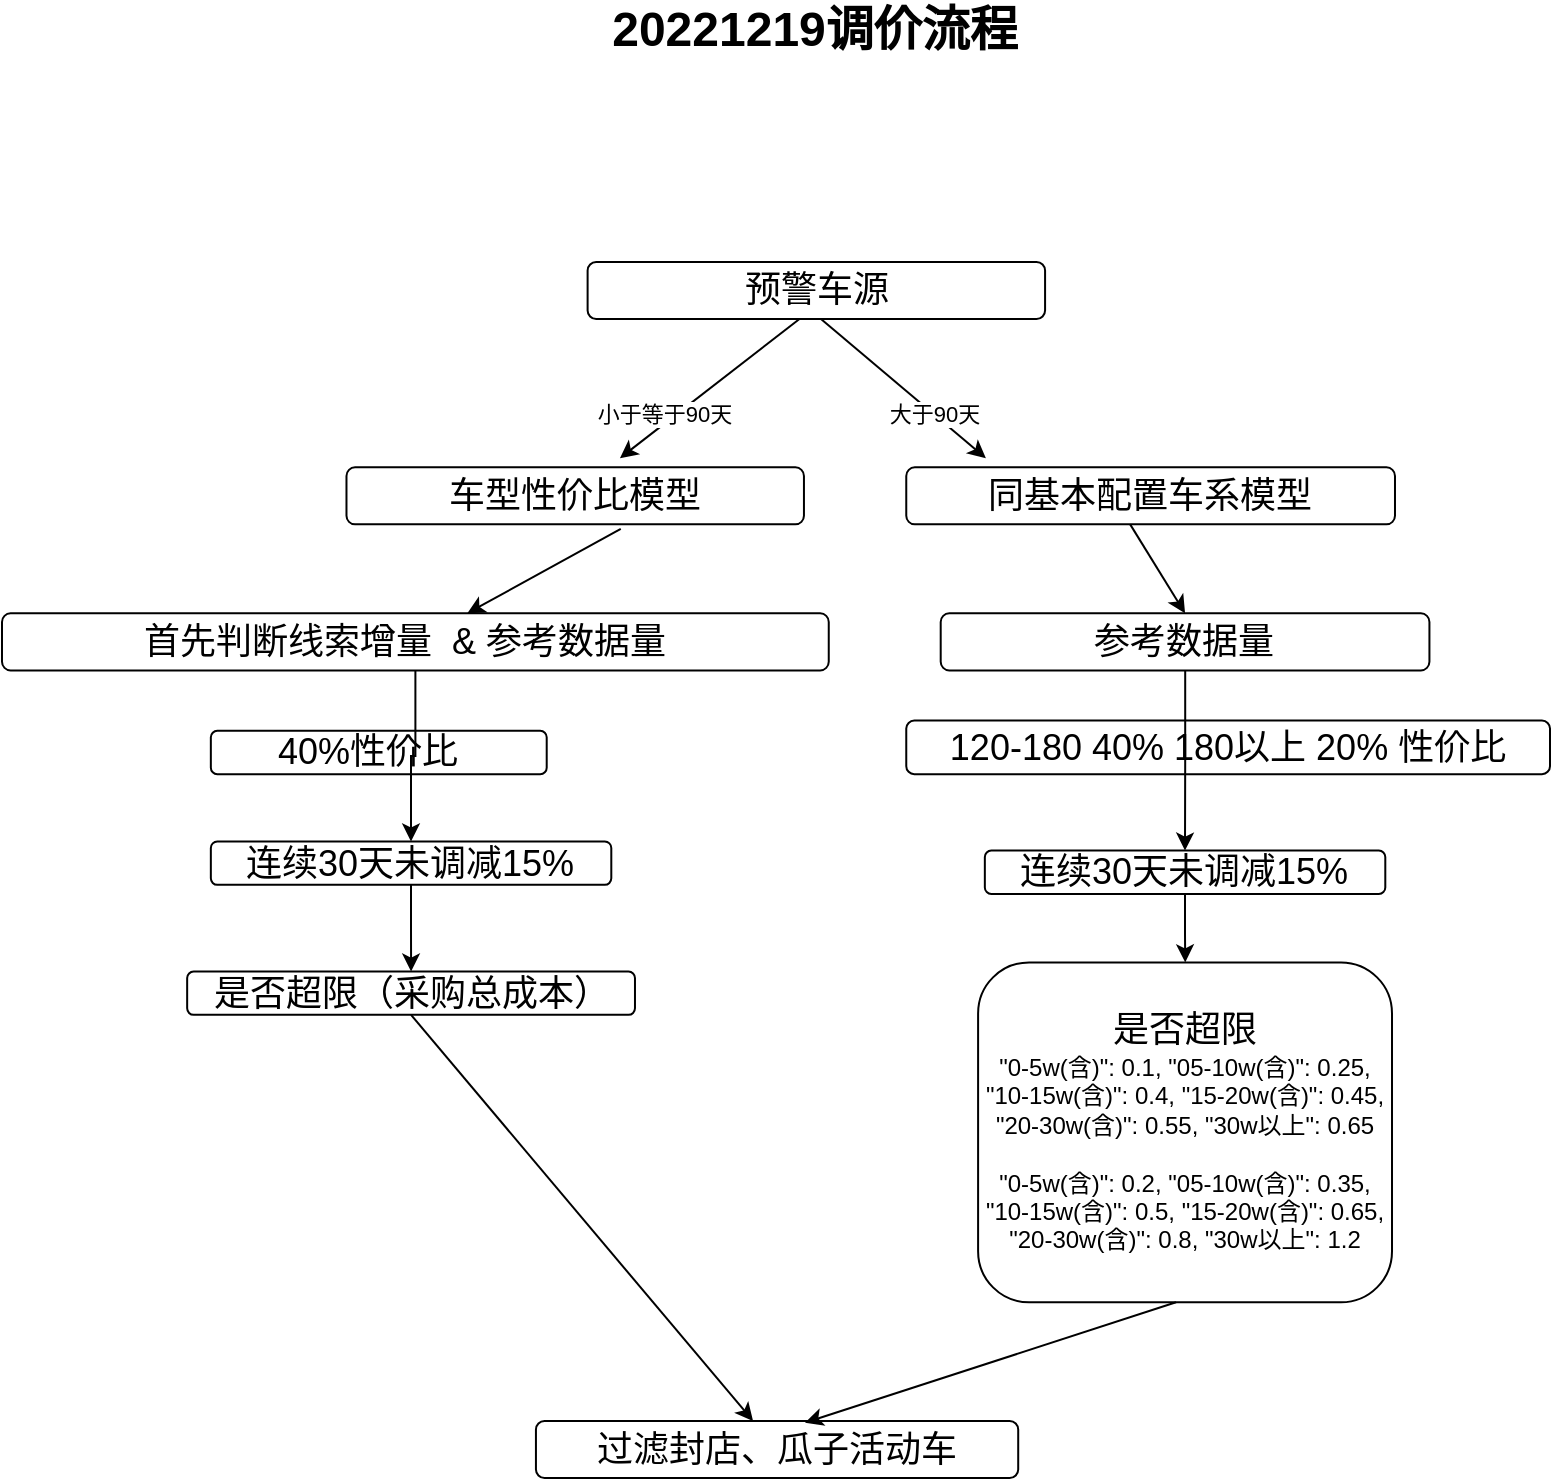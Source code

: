 <mxfile version="20.5.3" type="github">
  <diagram id="9H7ylQ0CBS7OcGbB-OY6" name="第 1 页">
    <mxGraphModel dx="872" dy="408" grid="0" gridSize="10" guides="1" tooltips="1" connect="1" arrows="1" fold="1" page="1" pageScale="1" pageWidth="3300" pageHeight="4681" math="0" shadow="0">
      <root>
        <mxCell id="0" />
        <mxCell id="1" parent="0" />
        <mxCell id="XTFeWGf_-osxXNOz8sGO-1" value="&lt;font style=&quot;font-size: 24px;&quot;&gt;&lt;b&gt;20221219调价流程&lt;/b&gt;&lt;/font&gt;" style="text;html=1;strokeColor=none;fillColor=none;align=center;verticalAlign=middle;whiteSpace=wrap;rounded=0;" vertex="1" parent="1">
          <mxGeometry x="1327" y="251" width="297" height="30" as="geometry" />
        </mxCell>
        <mxCell id="XTFeWGf_-osxXNOz8sGO-25" value="" style="group" vertex="1" connectable="0" parent="1">
          <mxGeometry x="1069" y="382" width="774" height="608" as="geometry" />
        </mxCell>
        <mxCell id="XTFeWGf_-osxXNOz8sGO-26" value="" style="endArrow=classic;html=1;rounded=0;" edge="1" parent="XTFeWGf_-osxXNOz8sGO-25">
          <mxGeometry width="50" height="50" relative="1" as="geometry">
            <mxPoint x="398.733" y="28.513" as="sourcePoint" />
            <mxPoint x="308.954" y="98.101" as="targetPoint" />
          </mxGeometry>
        </mxCell>
        <mxCell id="XTFeWGf_-osxXNOz8sGO-27" value="小于等于90天" style="edgeLabel;html=1;align=center;verticalAlign=middle;resizable=0;points=[];" vertex="1" connectable="0" parent="XTFeWGf_-osxXNOz8sGO-26">
          <mxGeometry x="0.441" y="-5" relative="1" as="geometry">
            <mxPoint y="1" as="offset" />
          </mxGeometry>
        </mxCell>
        <mxCell id="XTFeWGf_-osxXNOz8sGO-28" value="&lt;font style=&quot;font-size: 18px;&quot;&gt;预警车源&lt;/font&gt;" style="rounded=1;whiteSpace=wrap;html=1;" vertex="1" parent="XTFeWGf_-osxXNOz8sGO-25">
          <mxGeometry x="292.807" width="228.734" height="28.518" as="geometry" />
        </mxCell>
        <mxCell id="XTFeWGf_-osxXNOz8sGO-29" value="" style="endArrow=classic;html=1;rounded=0;" edge="1" parent="XTFeWGf_-osxXNOz8sGO-25">
          <mxGeometry width="50" height="50" relative="1" as="geometry">
            <mxPoint x="409.498" y="28.513" as="sourcePoint" />
            <mxPoint x="491.958" y="98.101" as="targetPoint" />
          </mxGeometry>
        </mxCell>
        <mxCell id="XTFeWGf_-osxXNOz8sGO-30" value="大于90天" style="edgeLabel;html=1;align=center;verticalAlign=middle;resizable=0;points=[];" vertex="1" connectable="0" parent="XTFeWGf_-osxXNOz8sGO-29">
          <mxGeometry x="0.441" y="-5" relative="1" as="geometry">
            <mxPoint y="-7" as="offset" />
          </mxGeometry>
        </mxCell>
        <mxCell id="XTFeWGf_-osxXNOz8sGO-31" value="&lt;font style=&quot;font-size: 18px;&quot;&gt;车型性价比模型&lt;/font&gt;" style="rounded=1;whiteSpace=wrap;html=1;" vertex="1" parent="XTFeWGf_-osxXNOz8sGO-25">
          <mxGeometry x="172.239" y="102.664" width="228.734" height="28.518" as="geometry" />
        </mxCell>
        <mxCell id="XTFeWGf_-osxXNOz8sGO-32" value="&lt;font style=&quot;font-size: 18px;&quot;&gt;同基本配置车系模型&lt;/font&gt;" style="rounded=1;whiteSpace=wrap;html=1;" vertex="1" parent="XTFeWGf_-osxXNOz8sGO-25">
          <mxGeometry x="452.128" y="102.664" width="244.364" height="28.518" as="geometry" />
        </mxCell>
        <mxCell id="XTFeWGf_-osxXNOz8sGO-33" value="" style="endArrow=classic;html=1;rounded=0;" edge="1" parent="XTFeWGf_-osxXNOz8sGO-25" target="XTFeWGf_-osxXNOz8sGO-36">
          <mxGeometry width="50" height="50" relative="1" as="geometry">
            <mxPoint x="309.384" y="133.459" as="sourcePoint" />
            <mxPoint x="366.008" y="207.61" as="targetPoint" />
          </mxGeometry>
        </mxCell>
        <mxCell id="XTFeWGf_-osxXNOz8sGO-34" value="" style="endArrow=classic;html=1;rounded=0;entryX=0.5;entryY=0;entryDx=0;entryDy=0;" edge="1" parent="XTFeWGf_-osxXNOz8sGO-25" target="XTFeWGf_-osxXNOz8sGO-35">
          <mxGeometry width="50" height="50" relative="1" as="geometry">
            <mxPoint x="564.083" y="131.177" as="sourcePoint" />
            <mxPoint x="446.745" y="205.328" as="targetPoint" />
          </mxGeometry>
        </mxCell>
        <mxCell id="XTFeWGf_-osxXNOz8sGO-35" value="&lt;font style=&quot;font-size: 18px;&quot;&gt;参考数据量&lt;/font&gt;" style="rounded=1;whiteSpace=wrap;html=1;" vertex="1" parent="XTFeWGf_-osxXNOz8sGO-25">
          <mxGeometry x="469.352" y="175.67" width="244.364" height="28.518" as="geometry" />
        </mxCell>
        <mxCell id="XTFeWGf_-osxXNOz8sGO-36" value="&lt;font style=&quot;font-size: 18px;&quot;&gt;首先判断线索增量&amp;nbsp; &amp;amp;&amp;nbsp;&lt;/font&gt;&lt;span style=&quot;font-size: 18px;&quot;&gt;参考数据量&amp;nbsp;&amp;nbsp;&lt;/span&gt;" style="rounded=1;whiteSpace=wrap;html=1;" vertex="1" parent="XTFeWGf_-osxXNOz8sGO-25">
          <mxGeometry y="175.67" width="413.374" height="28.518" as="geometry" />
        </mxCell>
        <mxCell id="XTFeWGf_-osxXNOz8sGO-37" value="&lt;span style=&quot;font-size: 18px;&quot;&gt;40%性价比&amp;nbsp;&amp;nbsp;&lt;/span&gt;" style="rounded=1;whiteSpace=wrap;html=1;" vertex="1" parent="XTFeWGf_-osxXNOz8sGO-25">
          <mxGeometry x="104.42" y="234.417" width="167.933" height="21.674" as="geometry" />
        </mxCell>
        <mxCell id="XTFeWGf_-osxXNOz8sGO-38" value="&lt;span style=&quot;font-size: 18px;&quot;&gt;120-180 40% 180以上 20% 性价比&lt;/span&gt;" style="rounded=1;whiteSpace=wrap;html=1;" vertex="1" parent="XTFeWGf_-osxXNOz8sGO-25">
          <mxGeometry x="452.128" y="229.283" width="321.872" height="26.807" as="geometry" />
        </mxCell>
        <mxCell id="XTFeWGf_-osxXNOz8sGO-39" value="&lt;span style=&quot;font-size: 18px;&quot;&gt;连续30天未调减15%&lt;/span&gt;" style="rounded=1;whiteSpace=wrap;html=1;" vertex="1" parent="XTFeWGf_-osxXNOz8sGO-25">
          <mxGeometry x="104.42" y="289.741" width="200.228" height="21.674" as="geometry" />
        </mxCell>
        <mxCell id="XTFeWGf_-osxXNOz8sGO-40" value="" style="edgeStyle=orthogonalEdgeStyle;rounded=0;orthogonalLoop=1;jettySize=auto;html=1;fontSize=18;" edge="1" parent="XTFeWGf_-osxXNOz8sGO-25" source="XTFeWGf_-osxXNOz8sGO-36" target="XTFeWGf_-osxXNOz8sGO-39">
          <mxGeometry relative="1" as="geometry" />
        </mxCell>
        <mxCell id="XTFeWGf_-osxXNOz8sGO-41" value="&lt;span style=&quot;font-size: 18px;&quot;&gt;连续30天未调减15%&lt;/span&gt;" style="rounded=1;whiteSpace=wrap;html=1;" vertex="1" parent="XTFeWGf_-osxXNOz8sGO-25">
          <mxGeometry x="491.42" y="294.304" width="200.228" height="21.674" as="geometry" />
        </mxCell>
        <mxCell id="XTFeWGf_-osxXNOz8sGO-42" value="" style="edgeStyle=orthogonalEdgeStyle;rounded=0;orthogonalLoop=1;jettySize=auto;html=1;fontSize=18;" edge="1" parent="XTFeWGf_-osxXNOz8sGO-25" source="XTFeWGf_-osxXNOz8sGO-35" target="XTFeWGf_-osxXNOz8sGO-41">
          <mxGeometry relative="1" as="geometry" />
        </mxCell>
        <mxCell id="XTFeWGf_-osxXNOz8sGO-43" value="&lt;span style=&quot;font-size: 18px;&quot;&gt;是否超限（采购总成本）&lt;/span&gt;" style="rounded=1;whiteSpace=wrap;html=1;" vertex="1" parent="XTFeWGf_-osxXNOz8sGO-25">
          <mxGeometry x="92.579" y="354.762" width="223.911" height="21.674" as="geometry" />
        </mxCell>
        <mxCell id="XTFeWGf_-osxXNOz8sGO-44" value="" style="edgeStyle=orthogonalEdgeStyle;rounded=0;orthogonalLoop=1;jettySize=auto;html=1;fontSize=18;" edge="1" parent="XTFeWGf_-osxXNOz8sGO-25" source="XTFeWGf_-osxXNOz8sGO-39" target="XTFeWGf_-osxXNOz8sGO-43">
          <mxGeometry relative="1" as="geometry" />
        </mxCell>
        <mxCell id="XTFeWGf_-osxXNOz8sGO-45" value="&lt;span style=&quot;font-size: 18px;&quot;&gt;是否超限&lt;/span&gt;&lt;br&gt;&lt;font style=&quot;font-size: 12px;&quot;&gt;&quot;0-5w(含)&quot;: 0.1, &quot;05-10w(含)&quot;: 0.25, &quot;10-15w(含)&quot;: 0.4, &quot;15-20w(含)&quot;: 0.45, &quot;20-30w(含)&quot;: 0.55, &quot;30w以上&quot;: 0.65&lt;/font&gt;&lt;br&gt;&lt;br&gt;&quot;0-5w(含)&quot;: 0.2, &quot;05-10w(含)&quot;: 0.35, &quot;10-15w(含)&quot;: 0.5, &quot;15-20w(含)&quot;: 0.65, &quot;20-30w(含)&quot;: 0.8, &quot;30w以上&quot;: 1.2" style="rounded=1;whiteSpace=wrap;html=1;" vertex="1" parent="XTFeWGf_-osxXNOz8sGO-25">
          <mxGeometry x="488.051" y="350.199" width="206.956" height="169.966" as="geometry" />
        </mxCell>
        <mxCell id="XTFeWGf_-osxXNOz8sGO-46" value="" style="edgeStyle=orthogonalEdgeStyle;rounded=0;orthogonalLoop=1;jettySize=auto;html=1;fontSize=18;" edge="1" parent="XTFeWGf_-osxXNOz8sGO-25" source="XTFeWGf_-osxXNOz8sGO-41" target="XTFeWGf_-osxXNOz8sGO-45">
          <mxGeometry relative="1" as="geometry" />
        </mxCell>
        <mxCell id="XTFeWGf_-osxXNOz8sGO-47" value="&lt;span style=&quot;font-size: 18px;&quot;&gt;过滤封店、瓜子活动车&lt;/span&gt;" style="rounded=1;whiteSpace=wrap;html=1;" vertex="1" parent="XTFeWGf_-osxXNOz8sGO-25">
          <mxGeometry x="266.971" y="579.482" width="241.135" height="28.518" as="geometry" />
        </mxCell>
        <mxCell id="XTFeWGf_-osxXNOz8sGO-48" value="" style="endArrow=classic;html=1;rounded=0;exitX=0.5;exitY=1;exitDx=0;exitDy=0;" edge="1" parent="XTFeWGf_-osxXNOz8sGO-25" source="XTFeWGf_-osxXNOz8sGO-43" target="XTFeWGf_-osxXNOz8sGO-47">
          <mxGeometry width="50" height="50" relative="1" as="geometry">
            <mxPoint x="268.381" y="562.367" as="sourcePoint" />
            <mxPoint x="373.544" y="619.407" as="targetPoint" />
          </mxGeometry>
        </mxCell>
        <mxCell id="XTFeWGf_-osxXNOz8sGO-49" value="" style="endArrow=classic;html=1;rounded=0;entryX=0.558;entryY=0.03;entryDx=0;entryDy=0;entryPerimeter=0;" edge="1" parent="XTFeWGf_-osxXNOz8sGO-25" target="XTFeWGf_-osxXNOz8sGO-47">
          <mxGeometry width="50" height="50" relative="1" as="geometry">
            <mxPoint x="587.023" y="520.16" as="sourcePoint" />
            <mxPoint x="510.257" y="562.371" as="targetPoint" />
          </mxGeometry>
        </mxCell>
      </root>
    </mxGraphModel>
  </diagram>
</mxfile>
